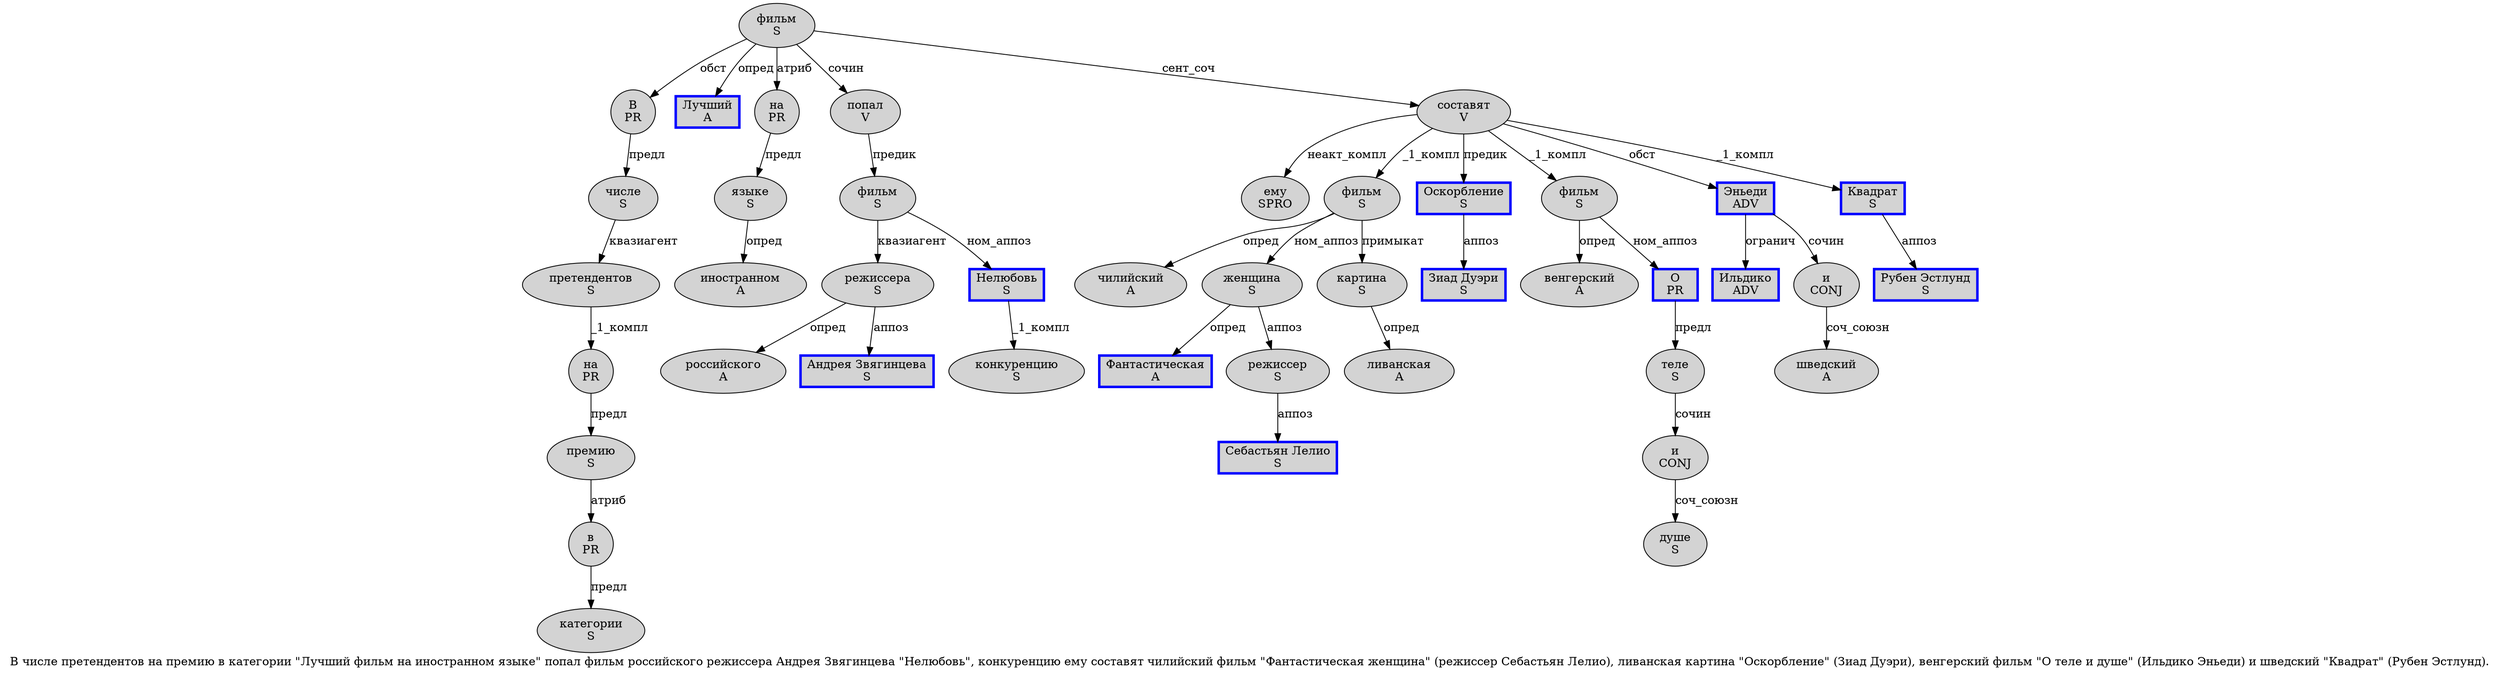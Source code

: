 digraph SENTENCE_1413 {
	graph [label="В числе претендентов на премию в категории \"Лучший фильм на иностранном языке\" попал фильм российского режиссера Андрея Звягинцева \"Нелюбовь\", конкуренцию ему составят чилийский фильм \"Фантастическая женщина\" (режиссер Себастьян Лелио), ливанская картина \"Оскорбление\" (Зиад Дуэри), венгерский фильм \"О теле и душе\" (Ильдико Эньеди) и шведский \"Квадрат\" (Рубен Эстлунд)."]
	node [style=filled]
		0 [label="В
PR" color="" fillcolor=lightgray penwidth=1 shape=ellipse]
		1 [label="числе
S" color="" fillcolor=lightgray penwidth=1 shape=ellipse]
		2 [label="претендентов
S" color="" fillcolor=lightgray penwidth=1 shape=ellipse]
		3 [label="на
PR" color="" fillcolor=lightgray penwidth=1 shape=ellipse]
		4 [label="премию
S" color="" fillcolor=lightgray penwidth=1 shape=ellipse]
		5 [label="в
PR" color="" fillcolor=lightgray penwidth=1 shape=ellipse]
		6 [label="категории
S" color="" fillcolor=lightgray penwidth=1 shape=ellipse]
		8 [label="Лучший
A" color=blue fillcolor=lightgray penwidth=3 shape=box]
		9 [label="фильм
S" color="" fillcolor=lightgray penwidth=1 shape=ellipse]
		10 [label="на
PR" color="" fillcolor=lightgray penwidth=1 shape=ellipse]
		11 [label="иностранном
A" color="" fillcolor=lightgray penwidth=1 shape=ellipse]
		12 [label="языке
S" color="" fillcolor=lightgray penwidth=1 shape=ellipse]
		14 [label="попал
V" color="" fillcolor=lightgray penwidth=1 shape=ellipse]
		15 [label="фильм
S" color="" fillcolor=lightgray penwidth=1 shape=ellipse]
		16 [label="российского
A" color="" fillcolor=lightgray penwidth=1 shape=ellipse]
		17 [label="режиссера
S" color="" fillcolor=lightgray penwidth=1 shape=ellipse]
		18 [label="Андрея Звягинцева
S" color=blue fillcolor=lightgray penwidth=3 shape=box]
		20 [label="Нелюбовь
S" color=blue fillcolor=lightgray penwidth=3 shape=box]
		23 [label="конкуренцию
S" color="" fillcolor=lightgray penwidth=1 shape=ellipse]
		24 [label="ему
SPRO" color="" fillcolor=lightgray penwidth=1 shape=ellipse]
		25 [label="составят
V" color="" fillcolor=lightgray penwidth=1 shape=ellipse]
		26 [label="чилийский
A" color="" fillcolor=lightgray penwidth=1 shape=ellipse]
		27 [label="фильм
S" color="" fillcolor=lightgray penwidth=1 shape=ellipse]
		29 [label="Фантастическая
A" color=blue fillcolor=lightgray penwidth=3 shape=box]
		30 [label="женщина
S" color="" fillcolor=lightgray penwidth=1 shape=ellipse]
		33 [label="режиссер
S" color="" fillcolor=lightgray penwidth=1 shape=ellipse]
		34 [label="Себастьян Лелио
S" color=blue fillcolor=lightgray penwidth=3 shape=box]
		37 [label="ливанская
A" color="" fillcolor=lightgray penwidth=1 shape=ellipse]
		38 [label="картина
S" color="" fillcolor=lightgray penwidth=1 shape=ellipse]
		40 [label="Оскорбление
S" color=blue fillcolor=lightgray penwidth=3 shape=box]
		43 [label="Зиад Дуэри
S" color=blue fillcolor=lightgray penwidth=3 shape=box]
		46 [label="венгерский
A" color="" fillcolor=lightgray penwidth=1 shape=ellipse]
		47 [label="фильм
S" color="" fillcolor=lightgray penwidth=1 shape=ellipse]
		49 [label="О
PR" color=blue fillcolor=lightgray penwidth=3 shape=box]
		50 [label="теле
S" color="" fillcolor=lightgray penwidth=1 shape=ellipse]
		51 [label="и
CONJ" color="" fillcolor=lightgray penwidth=1 shape=ellipse]
		52 [label="душе
S" color="" fillcolor=lightgray penwidth=1 shape=ellipse]
		55 [label="Ильдико
ADV" color=blue fillcolor=lightgray penwidth=3 shape=box]
		56 [label="Эньеди
ADV" color=blue fillcolor=lightgray penwidth=3 shape=box]
		58 [label="и
CONJ" color="" fillcolor=lightgray penwidth=1 shape=ellipse]
		59 [label="шведский
A" color="" fillcolor=lightgray penwidth=1 shape=ellipse]
		61 [label="Квадрат
S" color=blue fillcolor=lightgray penwidth=3 shape=box]
		64 [label="Рубен Эстлунд
S" color=blue fillcolor=lightgray penwidth=3 shape=box]
			15 -> 17 [label="квазиагент"]
			15 -> 20 [label="ном_аппоз"]
			47 -> 46 [label="опред"]
			47 -> 49 [label="ном_аппоз"]
			20 -> 23 [label="_1_компл"]
			49 -> 50 [label="предл"]
			61 -> 64 [label="аппоз"]
			17 -> 16 [label="опред"]
			17 -> 18 [label="аппоз"]
			27 -> 26 [label="опред"]
			27 -> 30 [label="ном_аппоз"]
			27 -> 38 [label="примыкат"]
			3 -> 4 [label="предл"]
			1 -> 2 [label="квазиагент"]
			10 -> 12 [label="предл"]
			5 -> 6 [label="предл"]
			56 -> 55 [label="огранич"]
			56 -> 58 [label="сочин"]
			14 -> 15 [label="предик"]
			9 -> 0 [label="обст"]
			9 -> 8 [label="опред"]
			9 -> 10 [label="атриб"]
			9 -> 14 [label="сочин"]
			9 -> 25 [label="сент_соч"]
			30 -> 29 [label="опред"]
			30 -> 33 [label="аппоз"]
			51 -> 52 [label="соч_союзн"]
			12 -> 11 [label="опред"]
			40 -> 43 [label="аппоз"]
			50 -> 51 [label="сочин"]
			4 -> 5 [label="атриб"]
			58 -> 59 [label="соч_союзн"]
			0 -> 1 [label="предл"]
			33 -> 34 [label="аппоз"]
			2 -> 3 [label="_1_компл"]
			38 -> 37 [label="опред"]
			25 -> 24 [label="неакт_компл"]
			25 -> 27 [label="_1_компл"]
			25 -> 40 [label="предик"]
			25 -> 47 [label="_1_компл"]
			25 -> 56 [label="обст"]
			25 -> 61 [label="_1_компл"]
}